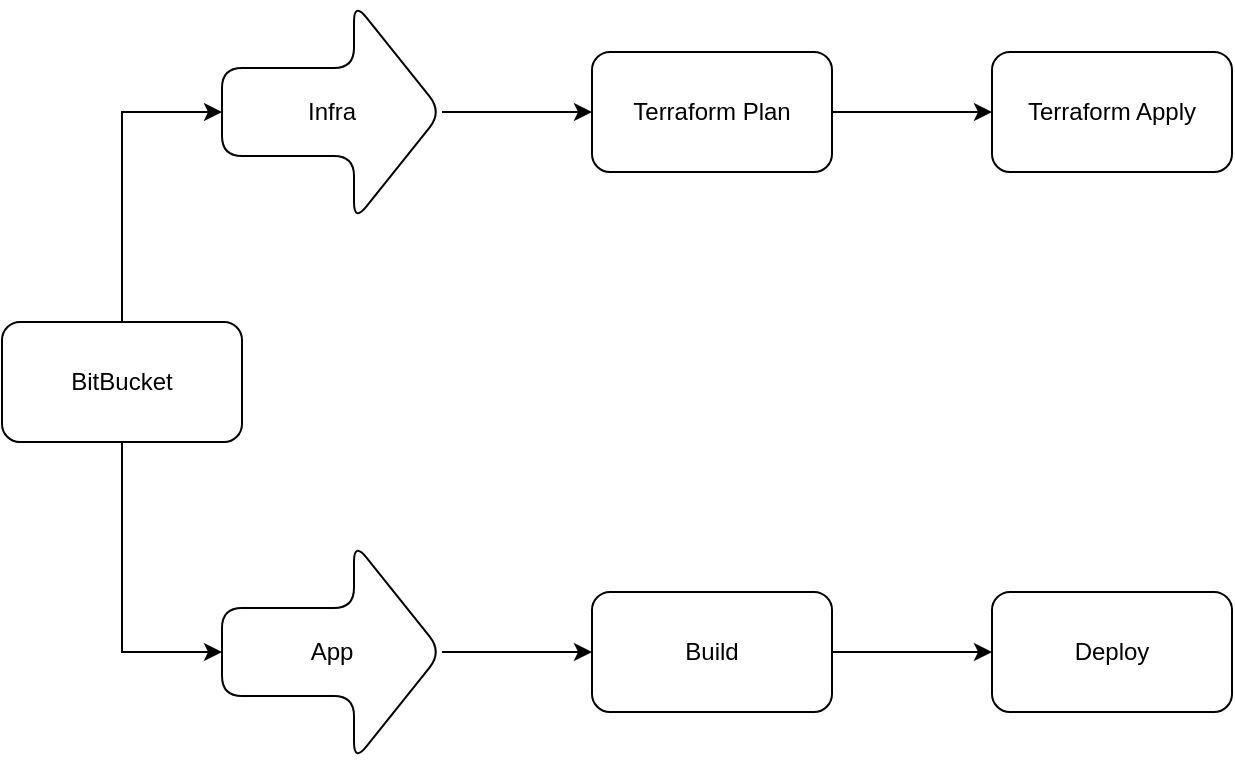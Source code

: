 <mxfile version="15.1.0" type="github">
  <diagram id="9R-i74DeMPhSz7cRhkr1" name="Page-1">
    <mxGraphModel dx="1036" dy="481" grid="1" gridSize="10" guides="1" tooltips="1" connect="1" arrows="1" fold="1" page="1" pageScale="1" pageWidth="827" pageHeight="1169" math="0" shadow="0">
      <root>
        <mxCell id="0" />
        <mxCell id="1" parent="0" />
        <mxCell id="TETFTrsI7cYIw3K0vq1E-3" value="" style="edgeStyle=orthogonalEdgeStyle;rounded=0;orthogonalLoop=1;jettySize=auto;html=1;" edge="1" parent="1" source="TETFTrsI7cYIw3K0vq1E-1" target="TETFTrsI7cYIw3K0vq1E-2">
          <mxGeometry relative="1" as="geometry">
            <Array as="points">
              <mxPoint x="90" y="85" />
            </Array>
          </mxGeometry>
        </mxCell>
        <mxCell id="TETFTrsI7cYIw3K0vq1E-5" value="" style="edgeStyle=orthogonalEdgeStyle;rounded=0;orthogonalLoop=1;jettySize=auto;html=1;" edge="1" parent="1" source="TETFTrsI7cYIw3K0vq1E-1" target="TETFTrsI7cYIw3K0vq1E-4">
          <mxGeometry relative="1" as="geometry">
            <Array as="points">
              <mxPoint x="90" y="355" />
            </Array>
          </mxGeometry>
        </mxCell>
        <mxCell id="TETFTrsI7cYIw3K0vq1E-1" value="BitBucket" style="rounded=1;whiteSpace=wrap;html=1;" vertex="1" parent="1">
          <mxGeometry x="30" y="190" width="120" height="60" as="geometry" />
        </mxCell>
        <mxCell id="TETFTrsI7cYIw3K0vq1E-7" value="" style="edgeStyle=orthogonalEdgeStyle;rounded=0;orthogonalLoop=1;jettySize=auto;html=1;" edge="1" parent="1" source="TETFTrsI7cYIw3K0vq1E-2" target="TETFTrsI7cYIw3K0vq1E-6">
          <mxGeometry relative="1" as="geometry" />
        </mxCell>
        <mxCell id="TETFTrsI7cYIw3K0vq1E-2" value="Infra" style="shape=singleArrow;whiteSpace=wrap;html=1;arrowWidth=0.4;arrowSize=0.4;rounded=1;" vertex="1" parent="1">
          <mxGeometry x="140" y="30" width="110" height="110" as="geometry" />
        </mxCell>
        <mxCell id="TETFTrsI7cYIw3K0vq1E-11" value="" style="edgeStyle=orthogonalEdgeStyle;rounded=0;orthogonalLoop=1;jettySize=auto;html=1;" edge="1" parent="1" source="TETFTrsI7cYIw3K0vq1E-4" target="TETFTrsI7cYIw3K0vq1E-10">
          <mxGeometry relative="1" as="geometry" />
        </mxCell>
        <mxCell id="TETFTrsI7cYIw3K0vq1E-4" value="App" style="shape=singleArrow;whiteSpace=wrap;html=1;arrowWidth=0.4;arrowSize=0.4;rounded=1;" vertex="1" parent="1">
          <mxGeometry x="140" y="300" width="110" height="110" as="geometry" />
        </mxCell>
        <mxCell id="TETFTrsI7cYIw3K0vq1E-9" value="" style="edgeStyle=orthogonalEdgeStyle;rounded=0;orthogonalLoop=1;jettySize=auto;html=1;" edge="1" parent="1" source="TETFTrsI7cYIw3K0vq1E-6" target="TETFTrsI7cYIw3K0vq1E-8">
          <mxGeometry relative="1" as="geometry" />
        </mxCell>
        <mxCell id="TETFTrsI7cYIw3K0vq1E-6" value="Terraform Plan" style="whiteSpace=wrap;html=1;rounded=1;" vertex="1" parent="1">
          <mxGeometry x="325" y="55" width="120" height="60" as="geometry" />
        </mxCell>
        <mxCell id="TETFTrsI7cYIw3K0vq1E-8" value="Terraform Apply" style="whiteSpace=wrap;html=1;rounded=1;" vertex="1" parent="1">
          <mxGeometry x="525" y="55" width="120" height="60" as="geometry" />
        </mxCell>
        <mxCell id="TETFTrsI7cYIw3K0vq1E-13" value="" style="edgeStyle=orthogonalEdgeStyle;rounded=0;orthogonalLoop=1;jettySize=auto;html=1;" edge="1" parent="1" source="TETFTrsI7cYIw3K0vq1E-10" target="TETFTrsI7cYIw3K0vq1E-12">
          <mxGeometry relative="1" as="geometry" />
        </mxCell>
        <mxCell id="TETFTrsI7cYIw3K0vq1E-10" value="Build" style="whiteSpace=wrap;html=1;rounded=1;" vertex="1" parent="1">
          <mxGeometry x="325" y="325" width="120" height="60" as="geometry" />
        </mxCell>
        <mxCell id="TETFTrsI7cYIw3K0vq1E-12" value="Deploy" style="whiteSpace=wrap;html=1;rounded=1;" vertex="1" parent="1">
          <mxGeometry x="525" y="325" width="120" height="60" as="geometry" />
        </mxCell>
      </root>
    </mxGraphModel>
  </diagram>
</mxfile>
